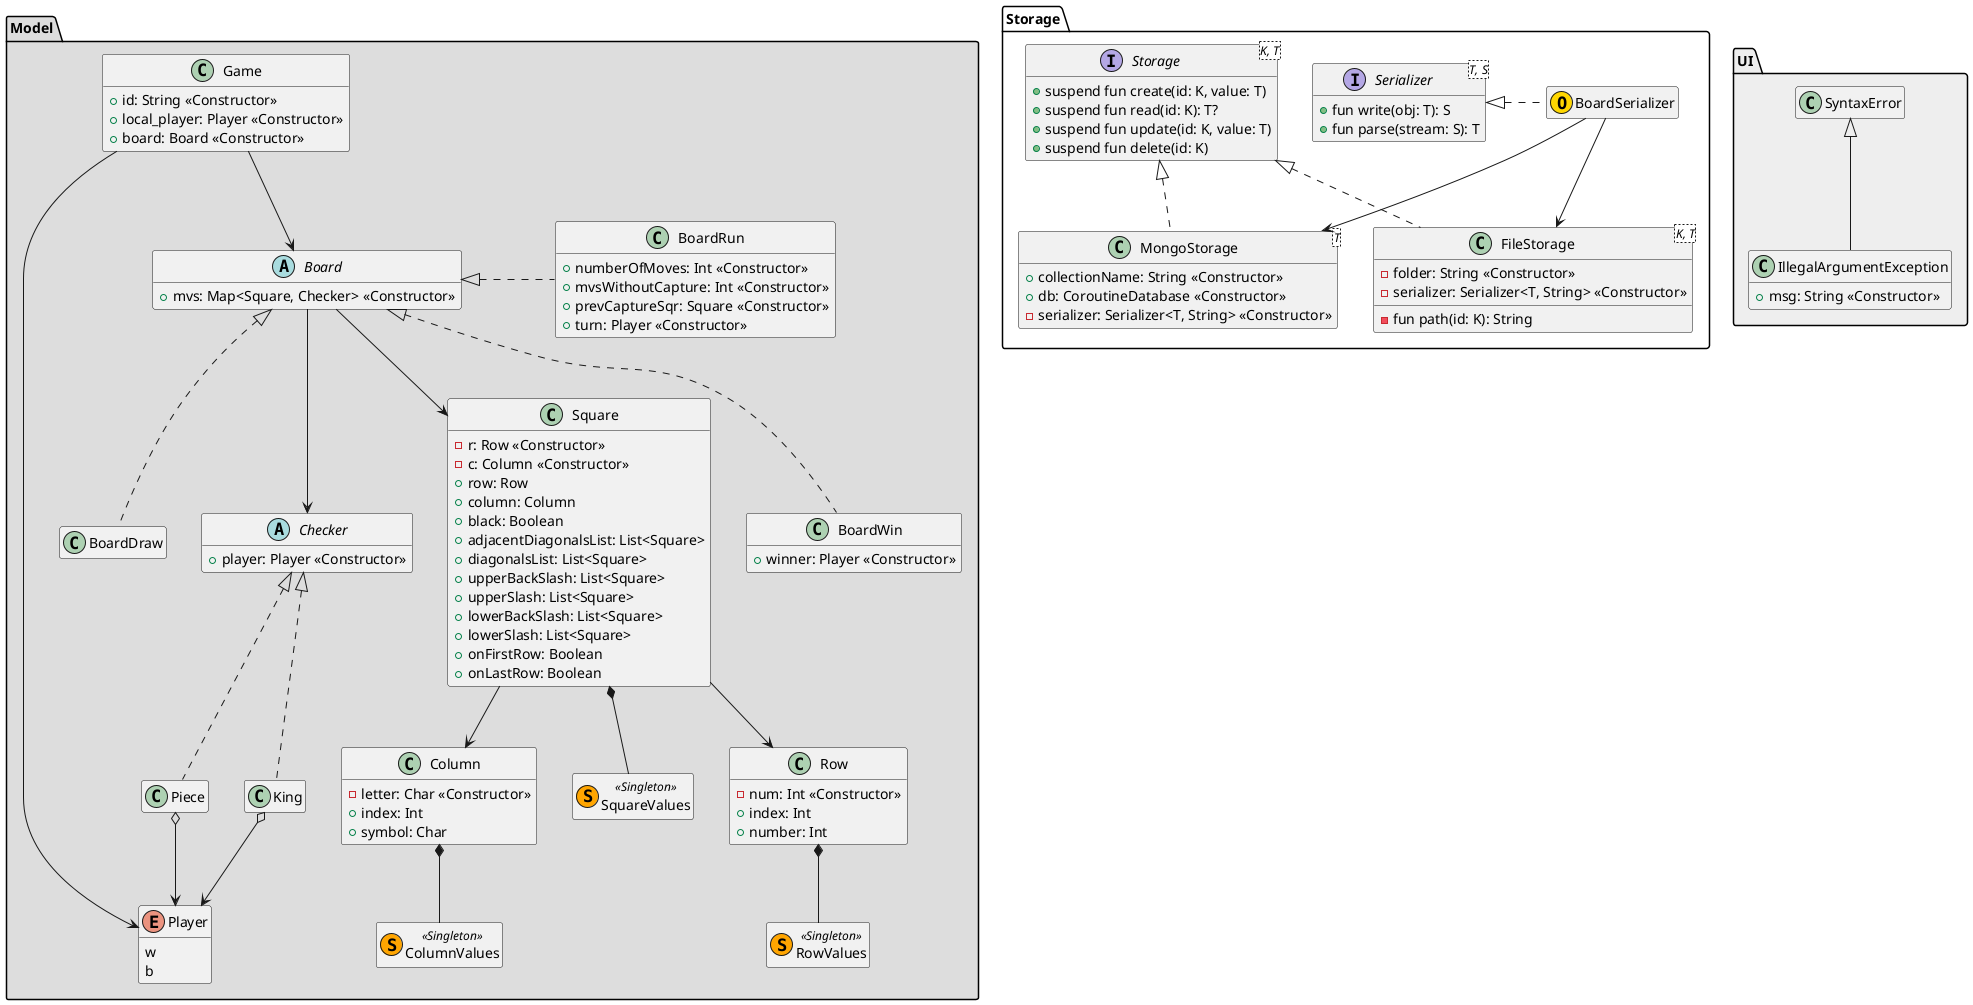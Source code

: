 @startuml
'https://plantuml.com/class-diagram

'Modifiers:
'hide members
hide empty members

package "Model" #DDDDDD {
    class Game {
        +id: String <<Constructor>>
        +local_player: Player <<Constructor>>
        +board: Board <<Constructor>>
    }

    abstract class Board {
        +mvs: Map<Square, Checker> <<Constructor>>
    }

    class BoardRun {
        +numberOfMoves: Int <<Constructor>>
        +mvsWithoutCapture: Int <<Constructor>>
        +prevCaptureSqr: Square <<Constructor>>
        +turn: Player <<Constructor>>
    }

    class BoardWin {
        +winner: Player <<Constructor>>
    }

    class BoardDraw

    abstract class Checker {
        +player: Player <<Constructor>>
    }

    class Piece

    class King

    enum Player {
        w
        b
    }

    class Square {
        -r: Row <<Constructor>>
        -c: Column <<Constructor>>
        +row: Row
        +column: Column
        +black: Boolean
        +adjacentDiagonalsList: List<Square>
        +diagonalsList: List<Square>
        +upperBackSlash: List<Square>
        +upperSlash: List<Square>
        +lowerBackSlash: List<Square>
        +lowerSlash: List<Square>
        +onFirstRow: Boolean
        +onLastRow: Boolean
    }

    class SquareValues <<(S, Orange) Singleton >>

    class Row {
        -num: Int <<Constructor>>
        +index: Int
        +number: Int
    }

    class RowValues <<(S, Orange) Singleton >>

    class Column {
        -letter: Char <<Constructor>>
        +index: Int
        +symbol: Char
    }

    class ColumnValues <<(S, Orange) Singleton >>

    'Connections:
    Game --> Board
    Game -> Player
    Board <|. BoardRun: "                 "
    Board <|.. BoardWin
    Board <|.. BoardDraw
    Board --> Square
    Board --> Checker
    King o--> Player
    Piece o--> Player
    Checker <|.. Piece
    Checker <|.. King
    Square --> Row
    Square --> Column
    Square *-- SquareValues
    Row *-- RowValues
    Column *-- ColumnValues
}

package "Storage" {
    interface Serializer<T, S> {
        +fun write(obj: T): S
        +fun parse(stream: S): T
    }

    interface Storage<K, T> {
        +suspend fun create(id: K, value: T)
        +suspend fun read(id: K): T?
        +suspend fun update(id: K, value: T)
        +suspend fun delete(id: K)
    }

    class MongoStorage<T> {
        +collectionName: String <<Constructor>>
        +db: CoroutineDatabase <<Constructor>>
        -serializer: Serializer<T, String> <<Constructor>>
    }

    class FileStorage<K, T> {
        -folder: String <<Constructor>>
        -serializer: Serializer<T, String> <<Constructor>>
        -fun path(id: K): String
    }

    class BoardSerializer <<(O, gold)>>

    'class MongoDbAccess <<(O, gold)>>


    'Connections:
    Storage <|.. MongoStorage
    Storage <|.. FileStorage
    Serializer <|. BoardSerializer : "       "
    BoardSerializer --> MongoStorage
    BoardSerializer --> FileStorage
}

package "UI" #EEEEEE {
    class SyntaxError

    class IllegalArgumentException {
        +msg: String <<Constructor>>
    }

    'Connections:
    SyntaxError <|-- IllegalArgumentException
}
@enduml
